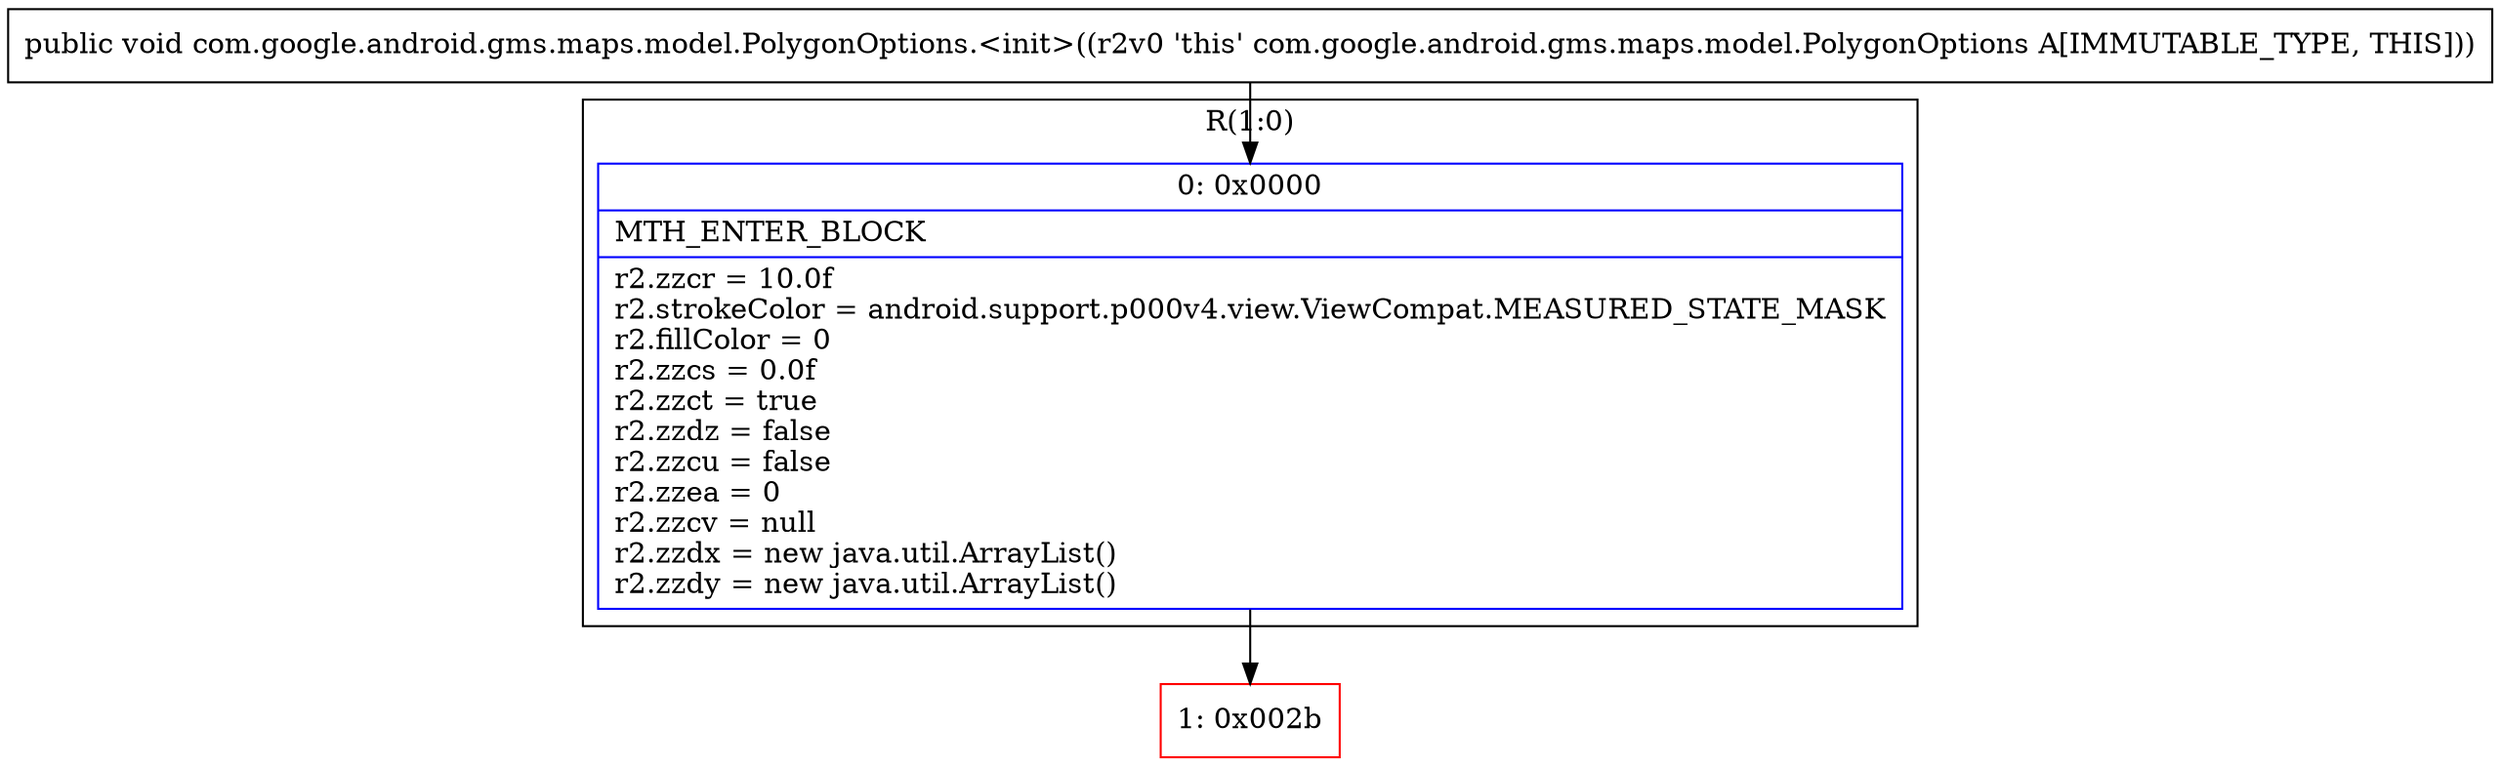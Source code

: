digraph "CFG forcom.google.android.gms.maps.model.PolygonOptions.\<init\>()V" {
subgraph cluster_Region_1355311478 {
label = "R(1:0)";
node [shape=record,color=blue];
Node_0 [shape=record,label="{0\:\ 0x0000|MTH_ENTER_BLOCK\l|r2.zzcr = 10.0f\lr2.strokeColor = android.support.p000v4.view.ViewCompat.MEASURED_STATE_MASK\lr2.fillColor = 0\lr2.zzcs = 0.0f\lr2.zzct = true\lr2.zzdz = false\lr2.zzcu = false\lr2.zzea = 0\lr2.zzcv = null\lr2.zzdx = new java.util.ArrayList()\lr2.zzdy = new java.util.ArrayList()\l}"];
}
Node_1 [shape=record,color=red,label="{1\:\ 0x002b}"];
MethodNode[shape=record,label="{public void com.google.android.gms.maps.model.PolygonOptions.\<init\>((r2v0 'this' com.google.android.gms.maps.model.PolygonOptions A[IMMUTABLE_TYPE, THIS])) }"];
MethodNode -> Node_0;
Node_0 -> Node_1;
}

